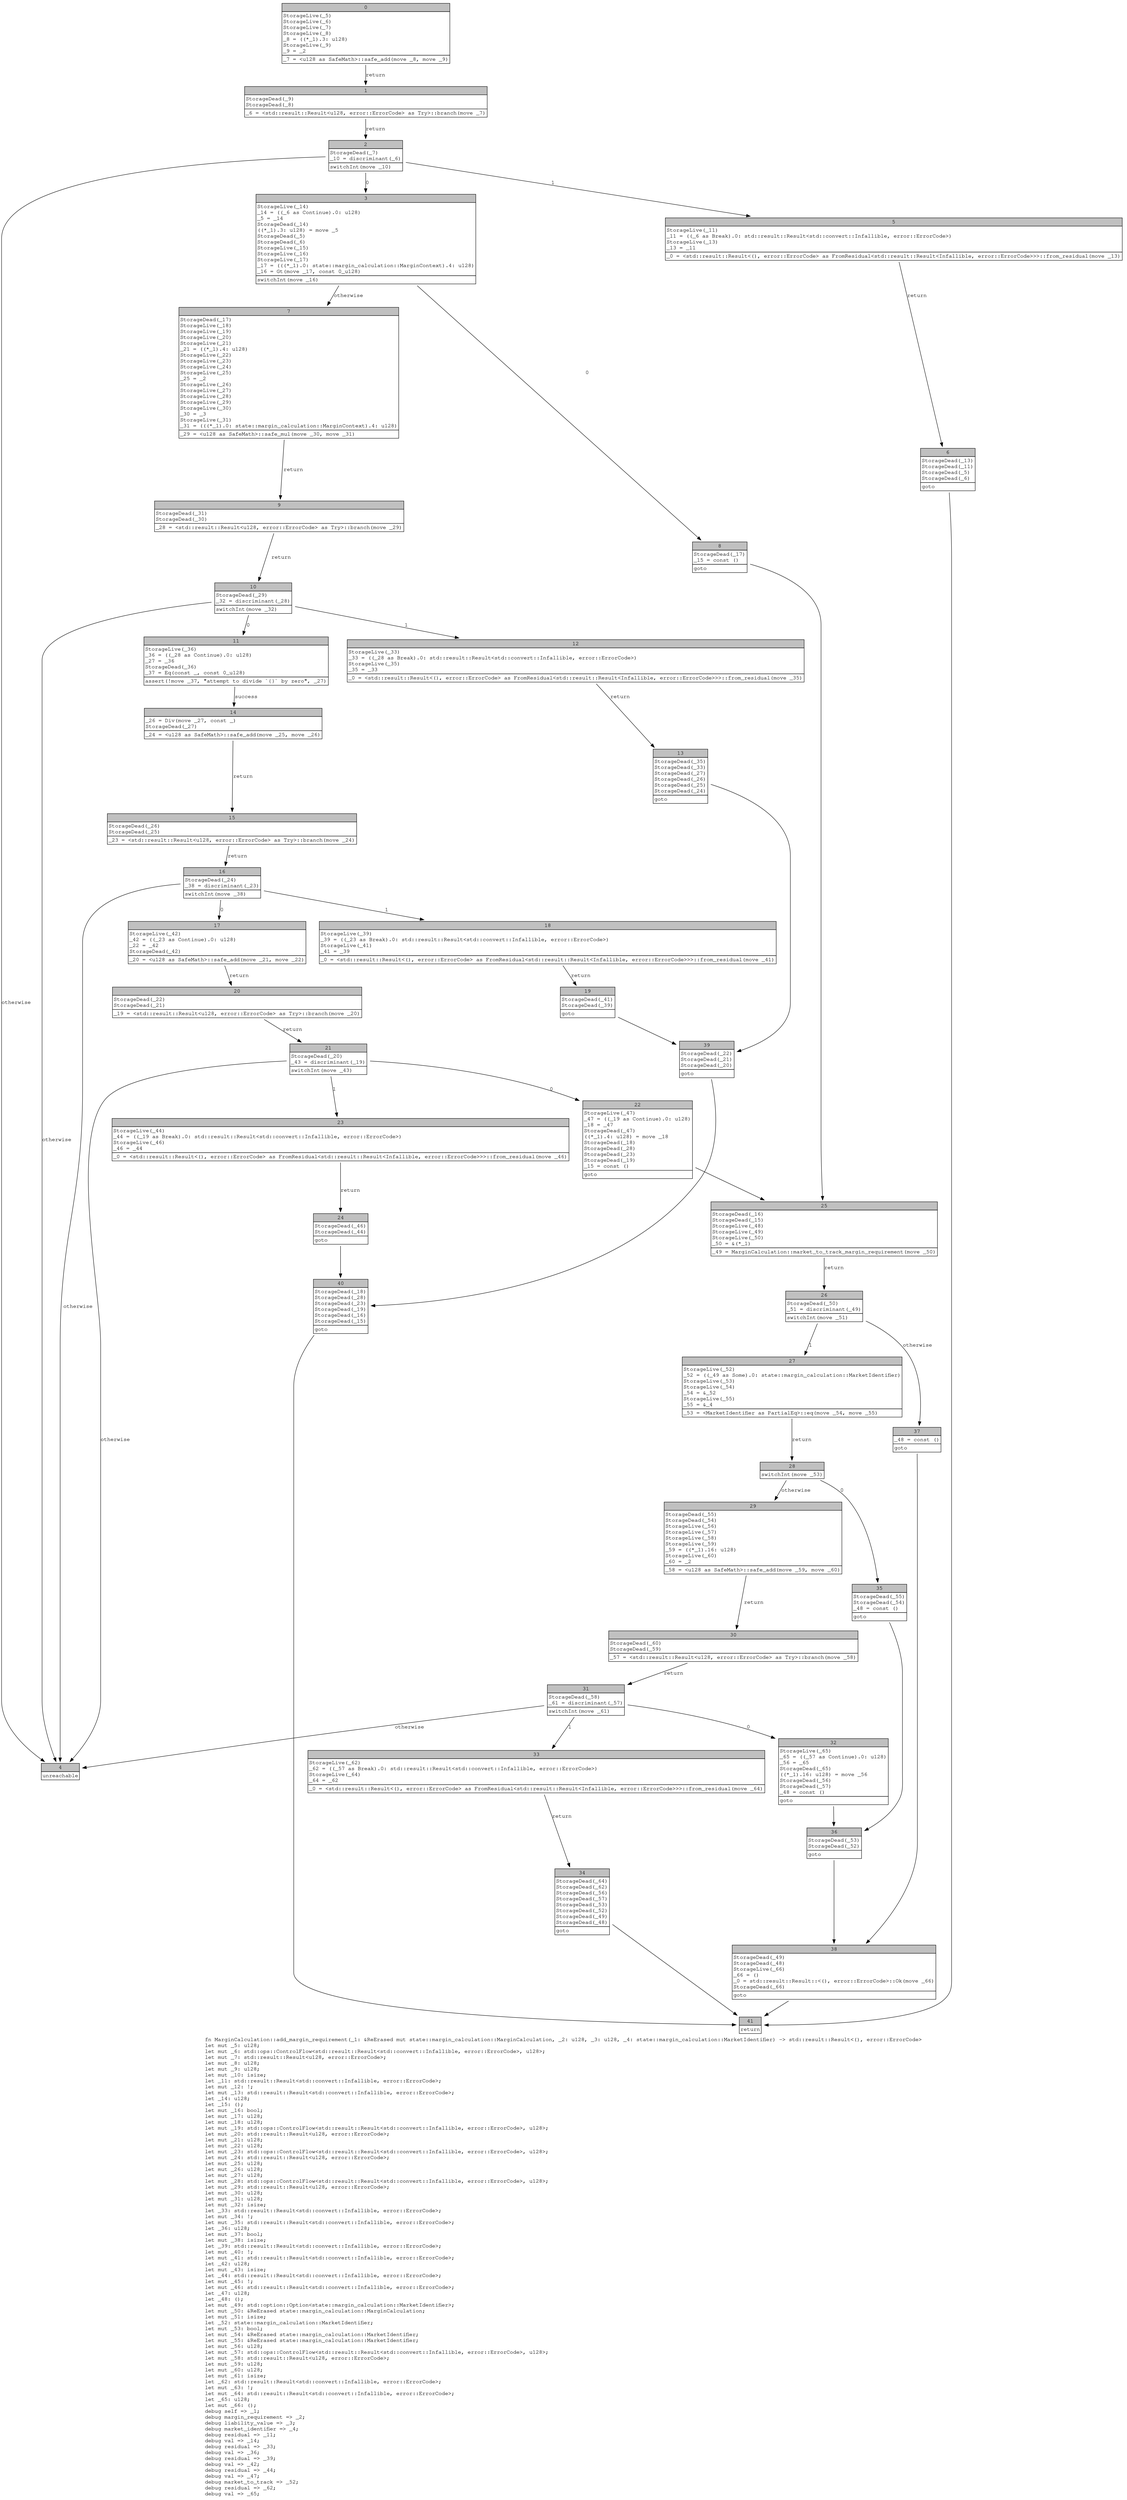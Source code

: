 digraph Mir_0_3441 {
    graph [fontname="Courier, monospace"];
    node [fontname="Courier, monospace"];
    edge [fontname="Courier, monospace"];
    label=<fn MarginCalculation::add_margin_requirement(_1: &amp;ReErased mut state::margin_calculation::MarginCalculation, _2: u128, _3: u128, _4: state::margin_calculation::MarketIdentifier) -&gt; std::result::Result&lt;(), error::ErrorCode&gt;<br align="left"/>let mut _5: u128;<br align="left"/>let mut _6: std::ops::ControlFlow&lt;std::result::Result&lt;std::convert::Infallible, error::ErrorCode&gt;, u128&gt;;<br align="left"/>let mut _7: std::result::Result&lt;u128, error::ErrorCode&gt;;<br align="left"/>let mut _8: u128;<br align="left"/>let mut _9: u128;<br align="left"/>let mut _10: isize;<br align="left"/>let _11: std::result::Result&lt;std::convert::Infallible, error::ErrorCode&gt;;<br align="left"/>let mut _12: !;<br align="left"/>let mut _13: std::result::Result&lt;std::convert::Infallible, error::ErrorCode&gt;;<br align="left"/>let _14: u128;<br align="left"/>let _15: ();<br align="left"/>let mut _16: bool;<br align="left"/>let mut _17: u128;<br align="left"/>let mut _18: u128;<br align="left"/>let mut _19: std::ops::ControlFlow&lt;std::result::Result&lt;std::convert::Infallible, error::ErrorCode&gt;, u128&gt;;<br align="left"/>let mut _20: std::result::Result&lt;u128, error::ErrorCode&gt;;<br align="left"/>let mut _21: u128;<br align="left"/>let mut _22: u128;<br align="left"/>let mut _23: std::ops::ControlFlow&lt;std::result::Result&lt;std::convert::Infallible, error::ErrorCode&gt;, u128&gt;;<br align="left"/>let mut _24: std::result::Result&lt;u128, error::ErrorCode&gt;;<br align="left"/>let mut _25: u128;<br align="left"/>let mut _26: u128;<br align="left"/>let mut _27: u128;<br align="left"/>let mut _28: std::ops::ControlFlow&lt;std::result::Result&lt;std::convert::Infallible, error::ErrorCode&gt;, u128&gt;;<br align="left"/>let mut _29: std::result::Result&lt;u128, error::ErrorCode&gt;;<br align="left"/>let mut _30: u128;<br align="left"/>let mut _31: u128;<br align="left"/>let mut _32: isize;<br align="left"/>let _33: std::result::Result&lt;std::convert::Infallible, error::ErrorCode&gt;;<br align="left"/>let mut _34: !;<br align="left"/>let mut _35: std::result::Result&lt;std::convert::Infallible, error::ErrorCode&gt;;<br align="left"/>let _36: u128;<br align="left"/>let mut _37: bool;<br align="left"/>let mut _38: isize;<br align="left"/>let _39: std::result::Result&lt;std::convert::Infallible, error::ErrorCode&gt;;<br align="left"/>let mut _40: !;<br align="left"/>let mut _41: std::result::Result&lt;std::convert::Infallible, error::ErrorCode&gt;;<br align="left"/>let _42: u128;<br align="left"/>let mut _43: isize;<br align="left"/>let _44: std::result::Result&lt;std::convert::Infallible, error::ErrorCode&gt;;<br align="left"/>let mut _45: !;<br align="left"/>let mut _46: std::result::Result&lt;std::convert::Infallible, error::ErrorCode&gt;;<br align="left"/>let _47: u128;<br align="left"/>let _48: ();<br align="left"/>let mut _49: std::option::Option&lt;state::margin_calculation::MarketIdentifier&gt;;<br align="left"/>let mut _50: &amp;ReErased state::margin_calculation::MarginCalculation;<br align="left"/>let mut _51: isize;<br align="left"/>let _52: state::margin_calculation::MarketIdentifier;<br align="left"/>let mut _53: bool;<br align="left"/>let mut _54: &amp;ReErased state::margin_calculation::MarketIdentifier;<br align="left"/>let mut _55: &amp;ReErased state::margin_calculation::MarketIdentifier;<br align="left"/>let mut _56: u128;<br align="left"/>let mut _57: std::ops::ControlFlow&lt;std::result::Result&lt;std::convert::Infallible, error::ErrorCode&gt;, u128&gt;;<br align="left"/>let mut _58: std::result::Result&lt;u128, error::ErrorCode&gt;;<br align="left"/>let mut _59: u128;<br align="left"/>let mut _60: u128;<br align="left"/>let mut _61: isize;<br align="left"/>let _62: std::result::Result&lt;std::convert::Infallible, error::ErrorCode&gt;;<br align="left"/>let mut _63: !;<br align="left"/>let mut _64: std::result::Result&lt;std::convert::Infallible, error::ErrorCode&gt;;<br align="left"/>let _65: u128;<br align="left"/>let mut _66: ();<br align="left"/>debug self =&gt; _1;<br align="left"/>debug margin_requirement =&gt; _2;<br align="left"/>debug liability_value =&gt; _3;<br align="left"/>debug market_identifier =&gt; _4;<br align="left"/>debug residual =&gt; _11;<br align="left"/>debug val =&gt; _14;<br align="left"/>debug residual =&gt; _33;<br align="left"/>debug val =&gt; _36;<br align="left"/>debug residual =&gt; _39;<br align="left"/>debug val =&gt; _42;<br align="left"/>debug residual =&gt; _44;<br align="left"/>debug val =&gt; _47;<br align="left"/>debug market_to_track =&gt; _52;<br align="left"/>debug residual =&gt; _62;<br align="left"/>debug val =&gt; _65;<br align="left"/>>;
    bb0__0_3441 [shape="none", label=<<table border="0" cellborder="1" cellspacing="0"><tr><td bgcolor="gray" align="center" colspan="1">0</td></tr><tr><td align="left" balign="left">StorageLive(_5)<br/>StorageLive(_6)<br/>StorageLive(_7)<br/>StorageLive(_8)<br/>_8 = ((*_1).3: u128)<br/>StorageLive(_9)<br/>_9 = _2<br/></td></tr><tr><td align="left">_7 = &lt;u128 as SafeMath&gt;::safe_add(move _8, move _9)</td></tr></table>>];
    bb1__0_3441 [shape="none", label=<<table border="0" cellborder="1" cellspacing="0"><tr><td bgcolor="gray" align="center" colspan="1">1</td></tr><tr><td align="left" balign="left">StorageDead(_9)<br/>StorageDead(_8)<br/></td></tr><tr><td align="left">_6 = &lt;std::result::Result&lt;u128, error::ErrorCode&gt; as Try&gt;::branch(move _7)</td></tr></table>>];
    bb2__0_3441 [shape="none", label=<<table border="0" cellborder="1" cellspacing="0"><tr><td bgcolor="gray" align="center" colspan="1">2</td></tr><tr><td align="left" balign="left">StorageDead(_7)<br/>_10 = discriminant(_6)<br/></td></tr><tr><td align="left">switchInt(move _10)</td></tr></table>>];
    bb3__0_3441 [shape="none", label=<<table border="0" cellborder="1" cellspacing="0"><tr><td bgcolor="gray" align="center" colspan="1">3</td></tr><tr><td align="left" balign="left">StorageLive(_14)<br/>_14 = ((_6 as Continue).0: u128)<br/>_5 = _14<br/>StorageDead(_14)<br/>((*_1).3: u128) = move _5<br/>StorageDead(_5)<br/>StorageDead(_6)<br/>StorageLive(_15)<br/>StorageLive(_16)<br/>StorageLive(_17)<br/>_17 = (((*_1).0: state::margin_calculation::MarginContext).4: u128)<br/>_16 = Gt(move _17, const 0_u128)<br/></td></tr><tr><td align="left">switchInt(move _16)</td></tr></table>>];
    bb4__0_3441 [shape="none", label=<<table border="0" cellborder="1" cellspacing="0"><tr><td bgcolor="gray" align="center" colspan="1">4</td></tr><tr><td align="left">unreachable</td></tr></table>>];
    bb5__0_3441 [shape="none", label=<<table border="0" cellborder="1" cellspacing="0"><tr><td bgcolor="gray" align="center" colspan="1">5</td></tr><tr><td align="left" balign="left">StorageLive(_11)<br/>_11 = ((_6 as Break).0: std::result::Result&lt;std::convert::Infallible, error::ErrorCode&gt;)<br/>StorageLive(_13)<br/>_13 = _11<br/></td></tr><tr><td align="left">_0 = &lt;std::result::Result&lt;(), error::ErrorCode&gt; as FromResidual&lt;std::result::Result&lt;Infallible, error::ErrorCode&gt;&gt;&gt;::from_residual(move _13)</td></tr></table>>];
    bb6__0_3441 [shape="none", label=<<table border="0" cellborder="1" cellspacing="0"><tr><td bgcolor="gray" align="center" colspan="1">6</td></tr><tr><td align="left" balign="left">StorageDead(_13)<br/>StorageDead(_11)<br/>StorageDead(_5)<br/>StorageDead(_6)<br/></td></tr><tr><td align="left">goto</td></tr></table>>];
    bb7__0_3441 [shape="none", label=<<table border="0" cellborder="1" cellspacing="0"><tr><td bgcolor="gray" align="center" colspan="1">7</td></tr><tr><td align="left" balign="left">StorageDead(_17)<br/>StorageLive(_18)<br/>StorageLive(_19)<br/>StorageLive(_20)<br/>StorageLive(_21)<br/>_21 = ((*_1).4: u128)<br/>StorageLive(_22)<br/>StorageLive(_23)<br/>StorageLive(_24)<br/>StorageLive(_25)<br/>_25 = _2<br/>StorageLive(_26)<br/>StorageLive(_27)<br/>StorageLive(_28)<br/>StorageLive(_29)<br/>StorageLive(_30)<br/>_30 = _3<br/>StorageLive(_31)<br/>_31 = (((*_1).0: state::margin_calculation::MarginContext).4: u128)<br/></td></tr><tr><td align="left">_29 = &lt;u128 as SafeMath&gt;::safe_mul(move _30, move _31)</td></tr></table>>];
    bb8__0_3441 [shape="none", label=<<table border="0" cellborder="1" cellspacing="0"><tr><td bgcolor="gray" align="center" colspan="1">8</td></tr><tr><td align="left" balign="left">StorageDead(_17)<br/>_15 = const ()<br/></td></tr><tr><td align="left">goto</td></tr></table>>];
    bb9__0_3441 [shape="none", label=<<table border="0" cellborder="1" cellspacing="0"><tr><td bgcolor="gray" align="center" colspan="1">9</td></tr><tr><td align="left" balign="left">StorageDead(_31)<br/>StorageDead(_30)<br/></td></tr><tr><td align="left">_28 = &lt;std::result::Result&lt;u128, error::ErrorCode&gt; as Try&gt;::branch(move _29)</td></tr></table>>];
    bb10__0_3441 [shape="none", label=<<table border="0" cellborder="1" cellspacing="0"><tr><td bgcolor="gray" align="center" colspan="1">10</td></tr><tr><td align="left" balign="left">StorageDead(_29)<br/>_32 = discriminant(_28)<br/></td></tr><tr><td align="left">switchInt(move _32)</td></tr></table>>];
    bb11__0_3441 [shape="none", label=<<table border="0" cellborder="1" cellspacing="0"><tr><td bgcolor="gray" align="center" colspan="1">11</td></tr><tr><td align="left" balign="left">StorageLive(_36)<br/>_36 = ((_28 as Continue).0: u128)<br/>_27 = _36<br/>StorageDead(_36)<br/>_37 = Eq(const _, const 0_u128)<br/></td></tr><tr><td align="left">assert(!move _37, &quot;attempt to divide `{}` by zero&quot;, _27)</td></tr></table>>];
    bb12__0_3441 [shape="none", label=<<table border="0" cellborder="1" cellspacing="0"><tr><td bgcolor="gray" align="center" colspan="1">12</td></tr><tr><td align="left" balign="left">StorageLive(_33)<br/>_33 = ((_28 as Break).0: std::result::Result&lt;std::convert::Infallible, error::ErrorCode&gt;)<br/>StorageLive(_35)<br/>_35 = _33<br/></td></tr><tr><td align="left">_0 = &lt;std::result::Result&lt;(), error::ErrorCode&gt; as FromResidual&lt;std::result::Result&lt;Infallible, error::ErrorCode&gt;&gt;&gt;::from_residual(move _35)</td></tr></table>>];
    bb13__0_3441 [shape="none", label=<<table border="0" cellborder="1" cellspacing="0"><tr><td bgcolor="gray" align="center" colspan="1">13</td></tr><tr><td align="left" balign="left">StorageDead(_35)<br/>StorageDead(_33)<br/>StorageDead(_27)<br/>StorageDead(_26)<br/>StorageDead(_25)<br/>StorageDead(_24)<br/></td></tr><tr><td align="left">goto</td></tr></table>>];
    bb14__0_3441 [shape="none", label=<<table border="0" cellborder="1" cellspacing="0"><tr><td bgcolor="gray" align="center" colspan="1">14</td></tr><tr><td align="left" balign="left">_26 = Div(move _27, const _)<br/>StorageDead(_27)<br/></td></tr><tr><td align="left">_24 = &lt;u128 as SafeMath&gt;::safe_add(move _25, move _26)</td></tr></table>>];
    bb15__0_3441 [shape="none", label=<<table border="0" cellborder="1" cellspacing="0"><tr><td bgcolor="gray" align="center" colspan="1">15</td></tr><tr><td align="left" balign="left">StorageDead(_26)<br/>StorageDead(_25)<br/></td></tr><tr><td align="left">_23 = &lt;std::result::Result&lt;u128, error::ErrorCode&gt; as Try&gt;::branch(move _24)</td></tr></table>>];
    bb16__0_3441 [shape="none", label=<<table border="0" cellborder="1" cellspacing="0"><tr><td bgcolor="gray" align="center" colspan="1">16</td></tr><tr><td align="left" balign="left">StorageDead(_24)<br/>_38 = discriminant(_23)<br/></td></tr><tr><td align="left">switchInt(move _38)</td></tr></table>>];
    bb17__0_3441 [shape="none", label=<<table border="0" cellborder="1" cellspacing="0"><tr><td bgcolor="gray" align="center" colspan="1">17</td></tr><tr><td align="left" balign="left">StorageLive(_42)<br/>_42 = ((_23 as Continue).0: u128)<br/>_22 = _42<br/>StorageDead(_42)<br/></td></tr><tr><td align="left">_20 = &lt;u128 as SafeMath&gt;::safe_add(move _21, move _22)</td></tr></table>>];
    bb18__0_3441 [shape="none", label=<<table border="0" cellborder="1" cellspacing="0"><tr><td bgcolor="gray" align="center" colspan="1">18</td></tr><tr><td align="left" balign="left">StorageLive(_39)<br/>_39 = ((_23 as Break).0: std::result::Result&lt;std::convert::Infallible, error::ErrorCode&gt;)<br/>StorageLive(_41)<br/>_41 = _39<br/></td></tr><tr><td align="left">_0 = &lt;std::result::Result&lt;(), error::ErrorCode&gt; as FromResidual&lt;std::result::Result&lt;Infallible, error::ErrorCode&gt;&gt;&gt;::from_residual(move _41)</td></tr></table>>];
    bb19__0_3441 [shape="none", label=<<table border="0" cellborder="1" cellspacing="0"><tr><td bgcolor="gray" align="center" colspan="1">19</td></tr><tr><td align="left" balign="left">StorageDead(_41)<br/>StorageDead(_39)<br/></td></tr><tr><td align="left">goto</td></tr></table>>];
    bb20__0_3441 [shape="none", label=<<table border="0" cellborder="1" cellspacing="0"><tr><td bgcolor="gray" align="center" colspan="1">20</td></tr><tr><td align="left" balign="left">StorageDead(_22)<br/>StorageDead(_21)<br/></td></tr><tr><td align="left">_19 = &lt;std::result::Result&lt;u128, error::ErrorCode&gt; as Try&gt;::branch(move _20)</td></tr></table>>];
    bb21__0_3441 [shape="none", label=<<table border="0" cellborder="1" cellspacing="0"><tr><td bgcolor="gray" align="center" colspan="1">21</td></tr><tr><td align="left" balign="left">StorageDead(_20)<br/>_43 = discriminant(_19)<br/></td></tr><tr><td align="left">switchInt(move _43)</td></tr></table>>];
    bb22__0_3441 [shape="none", label=<<table border="0" cellborder="1" cellspacing="0"><tr><td bgcolor="gray" align="center" colspan="1">22</td></tr><tr><td align="left" balign="left">StorageLive(_47)<br/>_47 = ((_19 as Continue).0: u128)<br/>_18 = _47<br/>StorageDead(_47)<br/>((*_1).4: u128) = move _18<br/>StorageDead(_18)<br/>StorageDead(_28)<br/>StorageDead(_23)<br/>StorageDead(_19)<br/>_15 = const ()<br/></td></tr><tr><td align="left">goto</td></tr></table>>];
    bb23__0_3441 [shape="none", label=<<table border="0" cellborder="1" cellspacing="0"><tr><td bgcolor="gray" align="center" colspan="1">23</td></tr><tr><td align="left" balign="left">StorageLive(_44)<br/>_44 = ((_19 as Break).0: std::result::Result&lt;std::convert::Infallible, error::ErrorCode&gt;)<br/>StorageLive(_46)<br/>_46 = _44<br/></td></tr><tr><td align="left">_0 = &lt;std::result::Result&lt;(), error::ErrorCode&gt; as FromResidual&lt;std::result::Result&lt;Infallible, error::ErrorCode&gt;&gt;&gt;::from_residual(move _46)</td></tr></table>>];
    bb24__0_3441 [shape="none", label=<<table border="0" cellborder="1" cellspacing="0"><tr><td bgcolor="gray" align="center" colspan="1">24</td></tr><tr><td align="left" balign="left">StorageDead(_46)<br/>StorageDead(_44)<br/></td></tr><tr><td align="left">goto</td></tr></table>>];
    bb25__0_3441 [shape="none", label=<<table border="0" cellborder="1" cellspacing="0"><tr><td bgcolor="gray" align="center" colspan="1">25</td></tr><tr><td align="left" balign="left">StorageDead(_16)<br/>StorageDead(_15)<br/>StorageLive(_48)<br/>StorageLive(_49)<br/>StorageLive(_50)<br/>_50 = &amp;(*_1)<br/></td></tr><tr><td align="left">_49 = MarginCalculation::market_to_track_margin_requirement(move _50)</td></tr></table>>];
    bb26__0_3441 [shape="none", label=<<table border="0" cellborder="1" cellspacing="0"><tr><td bgcolor="gray" align="center" colspan="1">26</td></tr><tr><td align="left" balign="left">StorageDead(_50)<br/>_51 = discriminant(_49)<br/></td></tr><tr><td align="left">switchInt(move _51)</td></tr></table>>];
    bb27__0_3441 [shape="none", label=<<table border="0" cellborder="1" cellspacing="0"><tr><td bgcolor="gray" align="center" colspan="1">27</td></tr><tr><td align="left" balign="left">StorageLive(_52)<br/>_52 = ((_49 as Some).0: state::margin_calculation::MarketIdentifier)<br/>StorageLive(_53)<br/>StorageLive(_54)<br/>_54 = &amp;_52<br/>StorageLive(_55)<br/>_55 = &amp;_4<br/></td></tr><tr><td align="left">_53 = &lt;MarketIdentifier as PartialEq&gt;::eq(move _54, move _55)</td></tr></table>>];
    bb28__0_3441 [shape="none", label=<<table border="0" cellborder="1" cellspacing="0"><tr><td bgcolor="gray" align="center" colspan="1">28</td></tr><tr><td align="left">switchInt(move _53)</td></tr></table>>];
    bb29__0_3441 [shape="none", label=<<table border="0" cellborder="1" cellspacing="0"><tr><td bgcolor="gray" align="center" colspan="1">29</td></tr><tr><td align="left" balign="left">StorageDead(_55)<br/>StorageDead(_54)<br/>StorageLive(_56)<br/>StorageLive(_57)<br/>StorageLive(_58)<br/>StorageLive(_59)<br/>_59 = ((*_1).16: u128)<br/>StorageLive(_60)<br/>_60 = _2<br/></td></tr><tr><td align="left">_58 = &lt;u128 as SafeMath&gt;::safe_add(move _59, move _60)</td></tr></table>>];
    bb30__0_3441 [shape="none", label=<<table border="0" cellborder="1" cellspacing="0"><tr><td bgcolor="gray" align="center" colspan="1">30</td></tr><tr><td align="left" balign="left">StorageDead(_60)<br/>StorageDead(_59)<br/></td></tr><tr><td align="left">_57 = &lt;std::result::Result&lt;u128, error::ErrorCode&gt; as Try&gt;::branch(move _58)</td></tr></table>>];
    bb31__0_3441 [shape="none", label=<<table border="0" cellborder="1" cellspacing="0"><tr><td bgcolor="gray" align="center" colspan="1">31</td></tr><tr><td align="left" balign="left">StorageDead(_58)<br/>_61 = discriminant(_57)<br/></td></tr><tr><td align="left">switchInt(move _61)</td></tr></table>>];
    bb32__0_3441 [shape="none", label=<<table border="0" cellborder="1" cellspacing="0"><tr><td bgcolor="gray" align="center" colspan="1">32</td></tr><tr><td align="left" balign="left">StorageLive(_65)<br/>_65 = ((_57 as Continue).0: u128)<br/>_56 = _65<br/>StorageDead(_65)<br/>((*_1).16: u128) = move _56<br/>StorageDead(_56)<br/>StorageDead(_57)<br/>_48 = const ()<br/></td></tr><tr><td align="left">goto</td></tr></table>>];
    bb33__0_3441 [shape="none", label=<<table border="0" cellborder="1" cellspacing="0"><tr><td bgcolor="gray" align="center" colspan="1">33</td></tr><tr><td align="left" balign="left">StorageLive(_62)<br/>_62 = ((_57 as Break).0: std::result::Result&lt;std::convert::Infallible, error::ErrorCode&gt;)<br/>StorageLive(_64)<br/>_64 = _62<br/></td></tr><tr><td align="left">_0 = &lt;std::result::Result&lt;(), error::ErrorCode&gt; as FromResidual&lt;std::result::Result&lt;Infallible, error::ErrorCode&gt;&gt;&gt;::from_residual(move _64)</td></tr></table>>];
    bb34__0_3441 [shape="none", label=<<table border="0" cellborder="1" cellspacing="0"><tr><td bgcolor="gray" align="center" colspan="1">34</td></tr><tr><td align="left" balign="left">StorageDead(_64)<br/>StorageDead(_62)<br/>StorageDead(_56)<br/>StorageDead(_57)<br/>StorageDead(_53)<br/>StorageDead(_52)<br/>StorageDead(_49)<br/>StorageDead(_48)<br/></td></tr><tr><td align="left">goto</td></tr></table>>];
    bb35__0_3441 [shape="none", label=<<table border="0" cellborder="1" cellspacing="0"><tr><td bgcolor="gray" align="center" colspan="1">35</td></tr><tr><td align="left" balign="left">StorageDead(_55)<br/>StorageDead(_54)<br/>_48 = const ()<br/></td></tr><tr><td align="left">goto</td></tr></table>>];
    bb36__0_3441 [shape="none", label=<<table border="0" cellborder="1" cellspacing="0"><tr><td bgcolor="gray" align="center" colspan="1">36</td></tr><tr><td align="left" balign="left">StorageDead(_53)<br/>StorageDead(_52)<br/></td></tr><tr><td align="left">goto</td></tr></table>>];
    bb37__0_3441 [shape="none", label=<<table border="0" cellborder="1" cellspacing="0"><tr><td bgcolor="gray" align="center" colspan="1">37</td></tr><tr><td align="left" balign="left">_48 = const ()<br/></td></tr><tr><td align="left">goto</td></tr></table>>];
    bb38__0_3441 [shape="none", label=<<table border="0" cellborder="1" cellspacing="0"><tr><td bgcolor="gray" align="center" colspan="1">38</td></tr><tr><td align="left" balign="left">StorageDead(_49)<br/>StorageDead(_48)<br/>StorageLive(_66)<br/>_66 = ()<br/>_0 = std::result::Result::&lt;(), error::ErrorCode&gt;::Ok(move _66)<br/>StorageDead(_66)<br/></td></tr><tr><td align="left">goto</td></tr></table>>];
    bb39__0_3441 [shape="none", label=<<table border="0" cellborder="1" cellspacing="0"><tr><td bgcolor="gray" align="center" colspan="1">39</td></tr><tr><td align="left" balign="left">StorageDead(_22)<br/>StorageDead(_21)<br/>StorageDead(_20)<br/></td></tr><tr><td align="left">goto</td></tr></table>>];
    bb40__0_3441 [shape="none", label=<<table border="0" cellborder="1" cellspacing="0"><tr><td bgcolor="gray" align="center" colspan="1">40</td></tr><tr><td align="left" balign="left">StorageDead(_18)<br/>StorageDead(_28)<br/>StorageDead(_23)<br/>StorageDead(_19)<br/>StorageDead(_16)<br/>StorageDead(_15)<br/></td></tr><tr><td align="left">goto</td></tr></table>>];
    bb41__0_3441 [shape="none", label=<<table border="0" cellborder="1" cellspacing="0"><tr><td bgcolor="gray" align="center" colspan="1">41</td></tr><tr><td align="left">return</td></tr></table>>];
    bb0__0_3441 -> bb1__0_3441 [label="return"];
    bb1__0_3441 -> bb2__0_3441 [label="return"];
    bb2__0_3441 -> bb3__0_3441 [label="0"];
    bb2__0_3441 -> bb5__0_3441 [label="1"];
    bb2__0_3441 -> bb4__0_3441 [label="otherwise"];
    bb3__0_3441 -> bb8__0_3441 [label="0"];
    bb3__0_3441 -> bb7__0_3441 [label="otherwise"];
    bb5__0_3441 -> bb6__0_3441 [label="return"];
    bb6__0_3441 -> bb41__0_3441 [label=""];
    bb7__0_3441 -> bb9__0_3441 [label="return"];
    bb8__0_3441 -> bb25__0_3441 [label=""];
    bb9__0_3441 -> bb10__0_3441 [label="return"];
    bb10__0_3441 -> bb11__0_3441 [label="0"];
    bb10__0_3441 -> bb12__0_3441 [label="1"];
    bb10__0_3441 -> bb4__0_3441 [label="otherwise"];
    bb11__0_3441 -> bb14__0_3441 [label="success"];
    bb12__0_3441 -> bb13__0_3441 [label="return"];
    bb13__0_3441 -> bb39__0_3441 [label=""];
    bb14__0_3441 -> bb15__0_3441 [label="return"];
    bb15__0_3441 -> bb16__0_3441 [label="return"];
    bb16__0_3441 -> bb17__0_3441 [label="0"];
    bb16__0_3441 -> bb18__0_3441 [label="1"];
    bb16__0_3441 -> bb4__0_3441 [label="otherwise"];
    bb17__0_3441 -> bb20__0_3441 [label="return"];
    bb18__0_3441 -> bb19__0_3441 [label="return"];
    bb19__0_3441 -> bb39__0_3441 [label=""];
    bb20__0_3441 -> bb21__0_3441 [label="return"];
    bb21__0_3441 -> bb22__0_3441 [label="0"];
    bb21__0_3441 -> bb23__0_3441 [label="1"];
    bb21__0_3441 -> bb4__0_3441 [label="otherwise"];
    bb22__0_3441 -> bb25__0_3441 [label=""];
    bb23__0_3441 -> bb24__0_3441 [label="return"];
    bb24__0_3441 -> bb40__0_3441 [label=""];
    bb25__0_3441 -> bb26__0_3441 [label="return"];
    bb26__0_3441 -> bb27__0_3441 [label="1"];
    bb26__0_3441 -> bb37__0_3441 [label="otherwise"];
    bb27__0_3441 -> bb28__0_3441 [label="return"];
    bb28__0_3441 -> bb35__0_3441 [label="0"];
    bb28__0_3441 -> bb29__0_3441 [label="otherwise"];
    bb29__0_3441 -> bb30__0_3441 [label="return"];
    bb30__0_3441 -> bb31__0_3441 [label="return"];
    bb31__0_3441 -> bb32__0_3441 [label="0"];
    bb31__0_3441 -> bb33__0_3441 [label="1"];
    bb31__0_3441 -> bb4__0_3441 [label="otherwise"];
    bb32__0_3441 -> bb36__0_3441 [label=""];
    bb33__0_3441 -> bb34__0_3441 [label="return"];
    bb34__0_3441 -> bb41__0_3441 [label=""];
    bb35__0_3441 -> bb36__0_3441 [label=""];
    bb36__0_3441 -> bb38__0_3441 [label=""];
    bb37__0_3441 -> bb38__0_3441 [label=""];
    bb38__0_3441 -> bb41__0_3441 [label=""];
    bb39__0_3441 -> bb40__0_3441 [label=""];
    bb40__0_3441 -> bb41__0_3441 [label=""];
}
